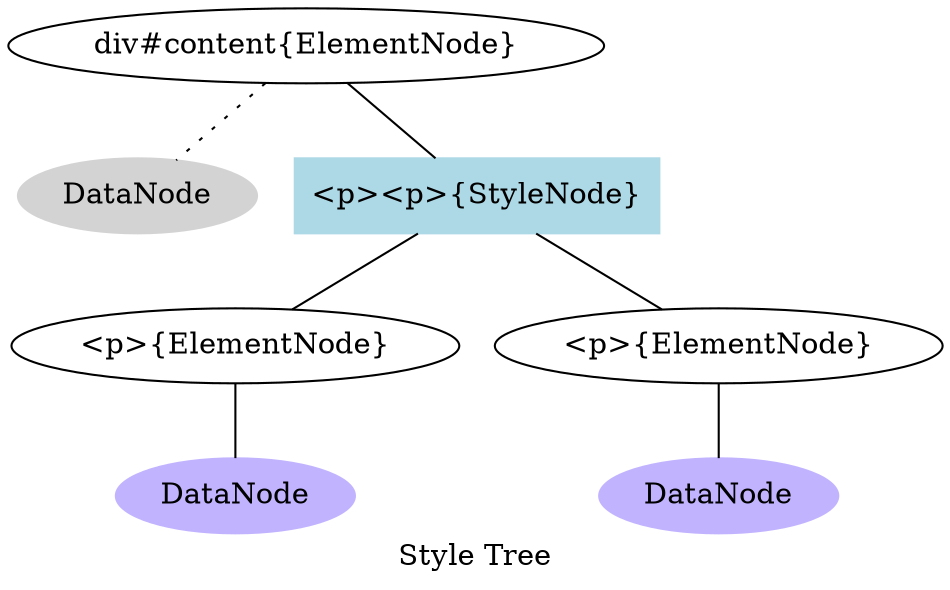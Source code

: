 graph graphname {
    label="Style Tree"
    div[label="div#content{ElementNode}"]
    data_div[label="DataNode" style=filled, color=lightgray]
    stylenode[label="<p><p>{StyleNode}" , shape=box, style=filled, color=lightblue]
    e1[label="<p>{ElementNode}"]
    e2[label="<p>{ElementNode}"]
    data_e1[label="DataNode" style=filled, color=".7 .3 1.0"]
    data_e2[label="DataNode" style=filled, color=".7 .3 1.0"]

    div -- data_div[style=dotted]
    div -- stylenode

    stylenode -- e1
    stylenode -- e2
    e1 -- data_e1
    e2-- data_e2

}

